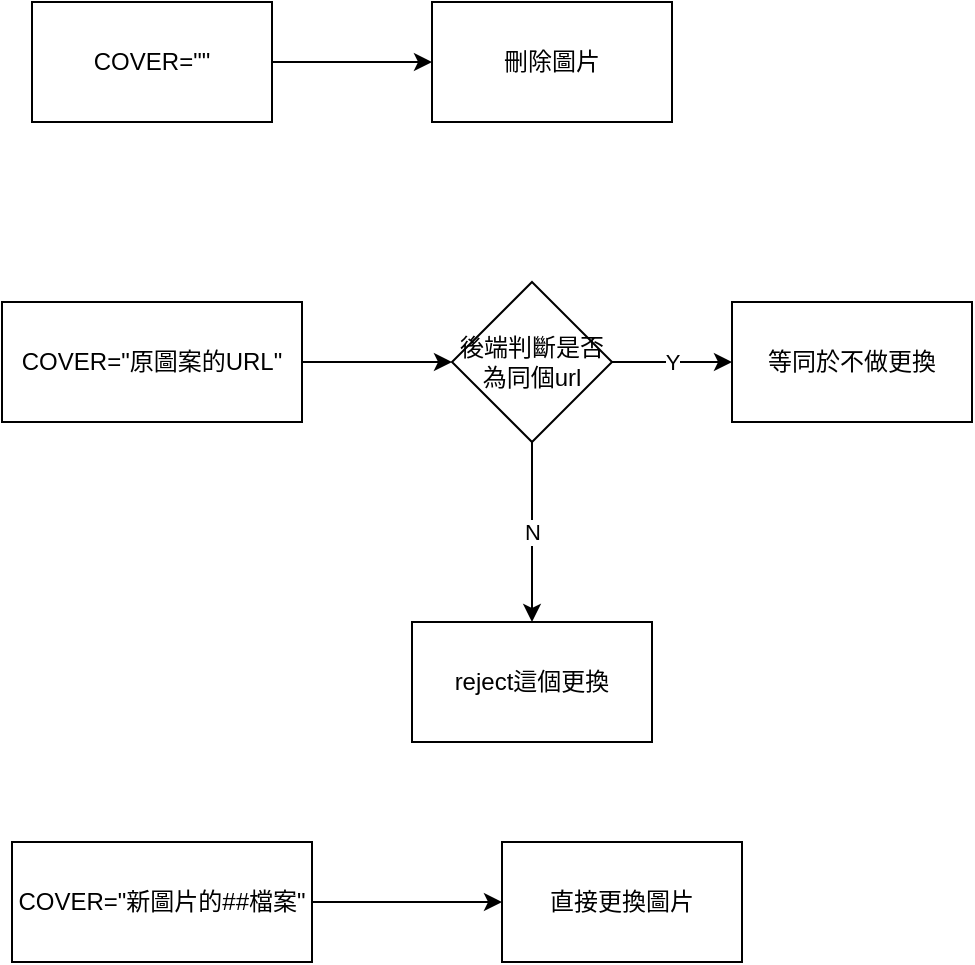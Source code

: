 <mxfile version="20.7.4" type="device"><diagram id="sabvQHSgT4XTO_rSNSi5" name="第 1 页"><mxGraphModel dx="2027" dy="1124" grid="1" gridSize="10" guides="1" tooltips="1" connect="1" arrows="1" fold="1" page="1" pageScale="1" pageWidth="1169" pageHeight="827" math="0" shadow="0"><root><mxCell id="0"/><mxCell id="1" parent="0"/><mxCell id="3_X6ieOZDNNXdaNn4lBi-7" value="" style="edgeStyle=orthogonalEdgeStyle;rounded=0;orthogonalLoop=1;jettySize=auto;html=1;" edge="1" parent="1" source="3_X6ieOZDNNXdaNn4lBi-1" target="3_X6ieOZDNNXdaNn4lBi-6"><mxGeometry relative="1" as="geometry"/></mxCell><mxCell id="3_X6ieOZDNNXdaNn4lBi-1" value="COVER=&quot;&quot;" style="rounded=0;whiteSpace=wrap;html=1;" vertex="1" parent="1"><mxGeometry x="210" y="220" width="120" height="60" as="geometry"/></mxCell><mxCell id="3_X6ieOZDNNXdaNn4lBi-6" value="刪除圖片" style="whiteSpace=wrap;html=1;rounded=0;" vertex="1" parent="1"><mxGeometry x="410" y="220" width="120" height="60" as="geometry"/></mxCell><mxCell id="3_X6ieOZDNNXdaNn4lBi-15" style="edgeStyle=orthogonalEdgeStyle;rounded=0;orthogonalLoop=1;jettySize=auto;html=1;exitX=1;exitY=0.5;exitDx=0;exitDy=0;entryX=0;entryY=0.5;entryDx=0;entryDy=0;" edge="1" parent="1" source="3_X6ieOZDNNXdaNn4lBi-8" target="3_X6ieOZDNNXdaNn4lBi-14"><mxGeometry relative="1" as="geometry"/></mxCell><mxCell id="3_X6ieOZDNNXdaNn4lBi-8" value="COVER=&quot;原圖案的URL&quot;" style="rounded=0;whiteSpace=wrap;html=1;" vertex="1" parent="1"><mxGeometry x="195" y="370" width="150" height="60" as="geometry"/></mxCell><mxCell id="3_X6ieOZDNNXdaNn4lBi-21" value="Y" style="edgeStyle=orthogonalEdgeStyle;rounded=0;orthogonalLoop=1;jettySize=auto;html=1;" edge="1" parent="1" source="3_X6ieOZDNNXdaNn4lBi-14" target="3_X6ieOZDNNXdaNn4lBi-20"><mxGeometry relative="1" as="geometry"/></mxCell><mxCell id="3_X6ieOZDNNXdaNn4lBi-23" value="N" style="edgeStyle=orthogonalEdgeStyle;rounded=0;orthogonalLoop=1;jettySize=auto;html=1;" edge="1" parent="1" source="3_X6ieOZDNNXdaNn4lBi-14" target="3_X6ieOZDNNXdaNn4lBi-22"><mxGeometry relative="1" as="geometry"/></mxCell><mxCell id="3_X6ieOZDNNXdaNn4lBi-14" value="後端判斷是否為同個url" style="rhombus;whiteSpace=wrap;html=1;rounded=0;" vertex="1" parent="1"><mxGeometry x="420" y="360" width="80" height="80" as="geometry"/></mxCell><mxCell id="3_X6ieOZDNNXdaNn4lBi-20" value="等同於不做更換" style="whiteSpace=wrap;html=1;rounded=0;" vertex="1" parent="1"><mxGeometry x="560" y="370" width="120" height="60" as="geometry"/></mxCell><mxCell id="3_X6ieOZDNNXdaNn4lBi-22" value="reject這個更換" style="whiteSpace=wrap;html=1;rounded=0;" vertex="1" parent="1"><mxGeometry x="400" y="530" width="120" height="60" as="geometry"/></mxCell><mxCell id="3_X6ieOZDNNXdaNn4lBi-28" value="" style="edgeStyle=orthogonalEdgeStyle;rounded=0;orthogonalLoop=1;jettySize=auto;html=1;" edge="1" parent="1" source="3_X6ieOZDNNXdaNn4lBi-24" target="3_X6ieOZDNNXdaNn4lBi-27"><mxGeometry relative="1" as="geometry"/></mxCell><mxCell id="3_X6ieOZDNNXdaNn4lBi-24" value="COVER=&quot;新圖片的##檔案&quot;" style="rounded=0;whiteSpace=wrap;html=1;" vertex="1" parent="1"><mxGeometry x="200" y="640" width="150" height="60" as="geometry"/></mxCell><mxCell id="3_X6ieOZDNNXdaNn4lBi-27" value="直接更換圖片" style="whiteSpace=wrap;html=1;rounded=0;" vertex="1" parent="1"><mxGeometry x="445" y="640" width="120" height="60" as="geometry"/></mxCell></root></mxGraphModel></diagram></mxfile>